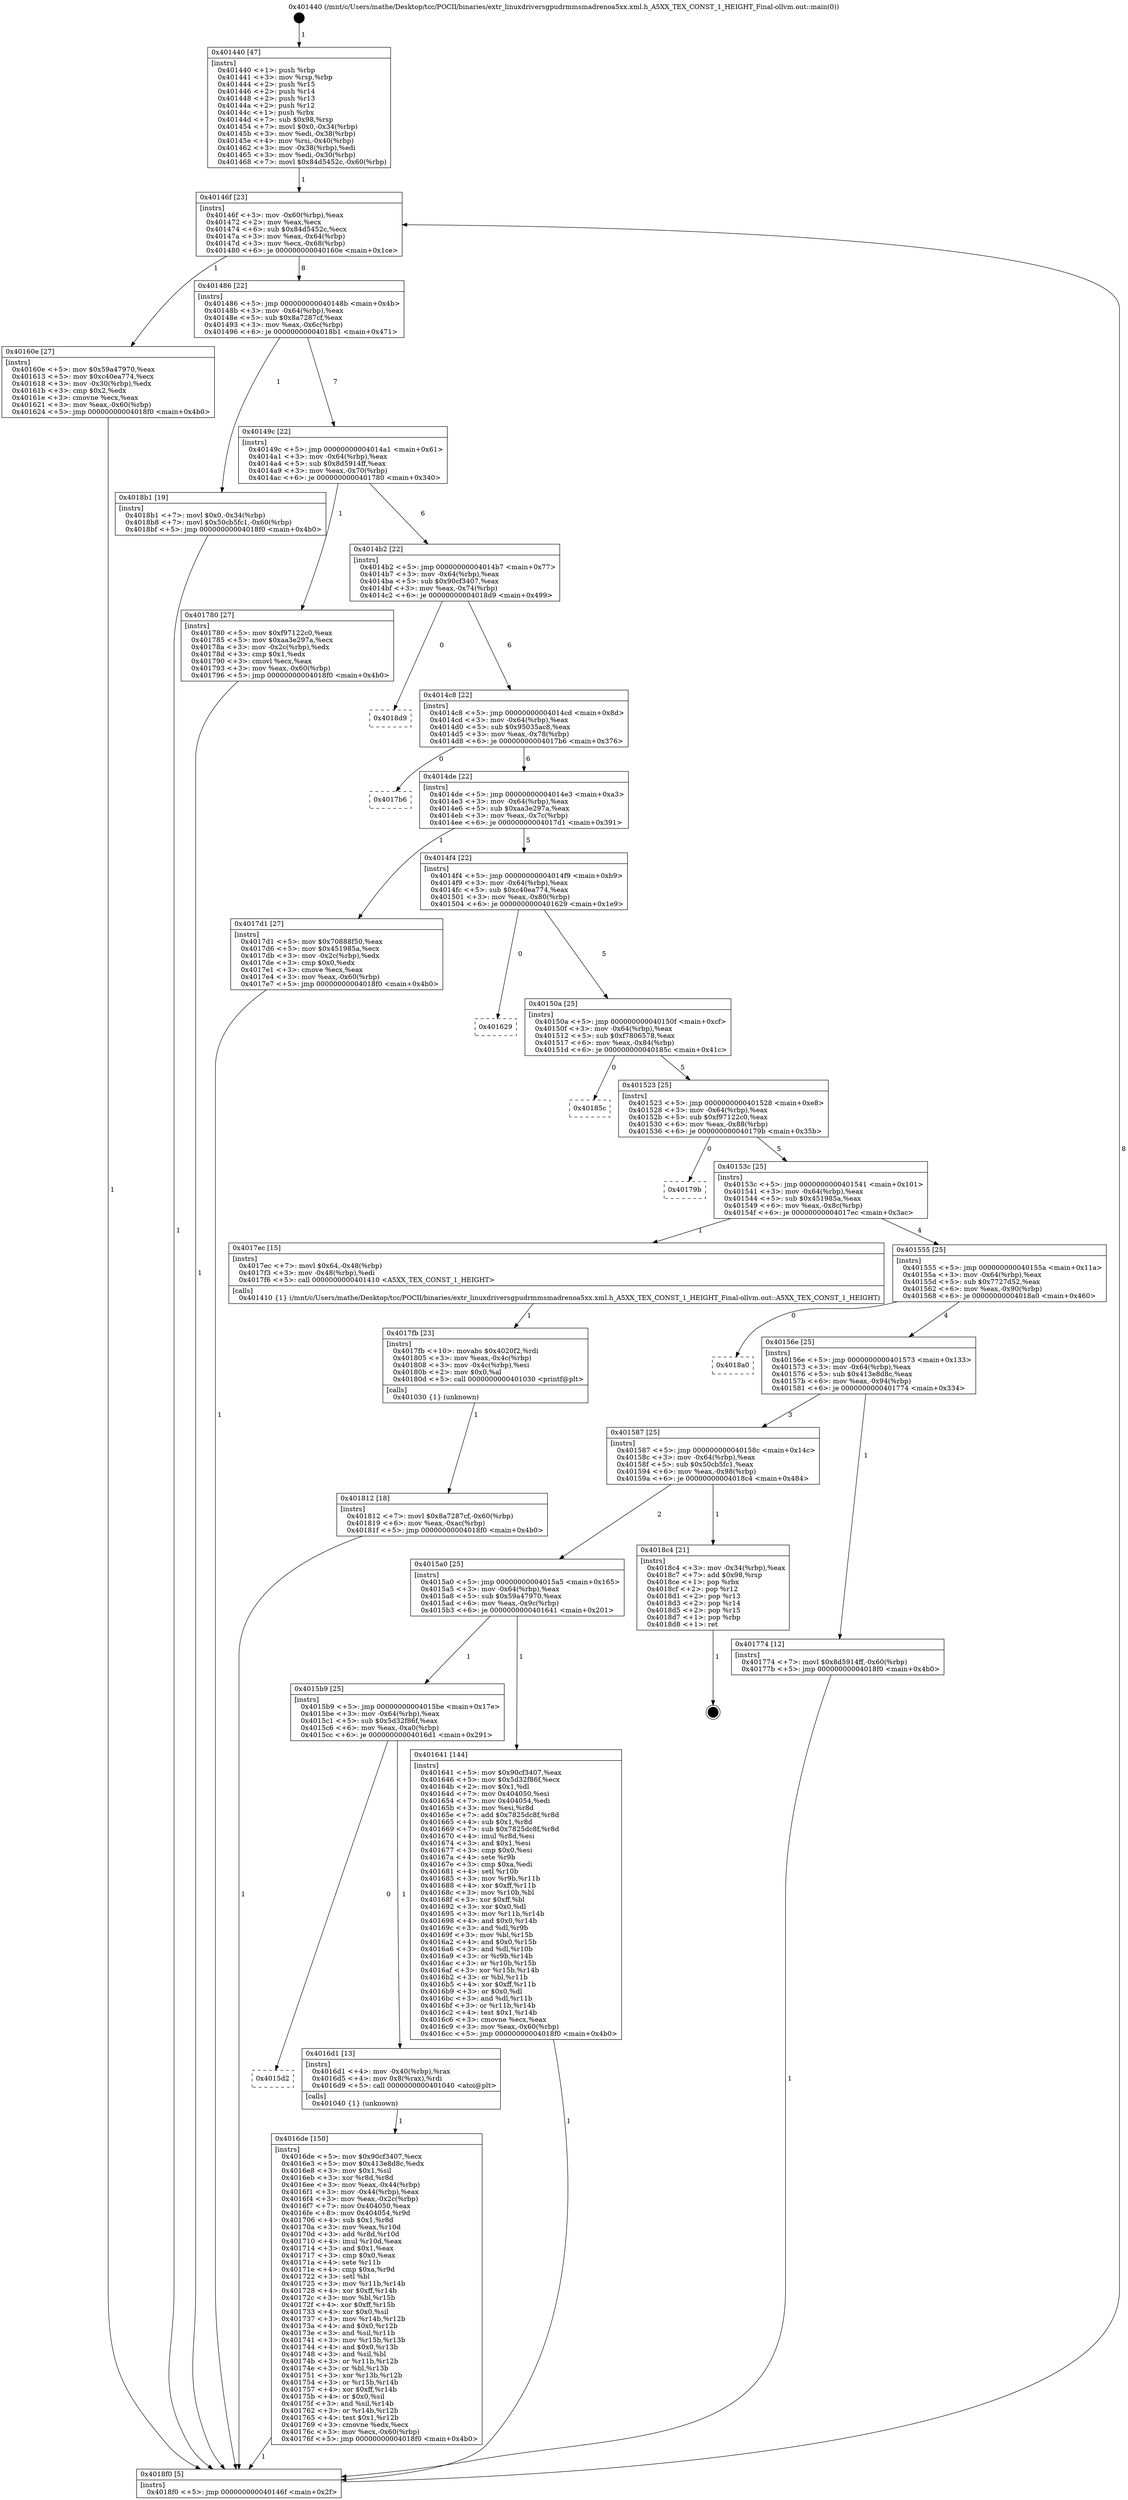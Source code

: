 digraph "0x401440" {
  label = "0x401440 (/mnt/c/Users/mathe/Desktop/tcc/POCII/binaries/extr_linuxdriversgpudrmmsmadrenoa5xx.xml.h_A5XX_TEX_CONST_1_HEIGHT_Final-ollvm.out::main(0))"
  labelloc = "t"
  node[shape=record]

  Entry [label="",width=0.3,height=0.3,shape=circle,fillcolor=black,style=filled]
  "0x40146f" [label="{
     0x40146f [23]\l
     | [instrs]\l
     &nbsp;&nbsp;0x40146f \<+3\>: mov -0x60(%rbp),%eax\l
     &nbsp;&nbsp;0x401472 \<+2\>: mov %eax,%ecx\l
     &nbsp;&nbsp;0x401474 \<+6\>: sub $0x84d5452c,%ecx\l
     &nbsp;&nbsp;0x40147a \<+3\>: mov %eax,-0x64(%rbp)\l
     &nbsp;&nbsp;0x40147d \<+3\>: mov %ecx,-0x68(%rbp)\l
     &nbsp;&nbsp;0x401480 \<+6\>: je 000000000040160e \<main+0x1ce\>\l
  }"]
  "0x40160e" [label="{
     0x40160e [27]\l
     | [instrs]\l
     &nbsp;&nbsp;0x40160e \<+5\>: mov $0x59a47970,%eax\l
     &nbsp;&nbsp;0x401613 \<+5\>: mov $0xc40ea774,%ecx\l
     &nbsp;&nbsp;0x401618 \<+3\>: mov -0x30(%rbp),%edx\l
     &nbsp;&nbsp;0x40161b \<+3\>: cmp $0x2,%edx\l
     &nbsp;&nbsp;0x40161e \<+3\>: cmovne %ecx,%eax\l
     &nbsp;&nbsp;0x401621 \<+3\>: mov %eax,-0x60(%rbp)\l
     &nbsp;&nbsp;0x401624 \<+5\>: jmp 00000000004018f0 \<main+0x4b0\>\l
  }"]
  "0x401486" [label="{
     0x401486 [22]\l
     | [instrs]\l
     &nbsp;&nbsp;0x401486 \<+5\>: jmp 000000000040148b \<main+0x4b\>\l
     &nbsp;&nbsp;0x40148b \<+3\>: mov -0x64(%rbp),%eax\l
     &nbsp;&nbsp;0x40148e \<+5\>: sub $0x8a7287cf,%eax\l
     &nbsp;&nbsp;0x401493 \<+3\>: mov %eax,-0x6c(%rbp)\l
     &nbsp;&nbsp;0x401496 \<+6\>: je 00000000004018b1 \<main+0x471\>\l
  }"]
  "0x4018f0" [label="{
     0x4018f0 [5]\l
     | [instrs]\l
     &nbsp;&nbsp;0x4018f0 \<+5\>: jmp 000000000040146f \<main+0x2f\>\l
  }"]
  "0x401440" [label="{
     0x401440 [47]\l
     | [instrs]\l
     &nbsp;&nbsp;0x401440 \<+1\>: push %rbp\l
     &nbsp;&nbsp;0x401441 \<+3\>: mov %rsp,%rbp\l
     &nbsp;&nbsp;0x401444 \<+2\>: push %r15\l
     &nbsp;&nbsp;0x401446 \<+2\>: push %r14\l
     &nbsp;&nbsp;0x401448 \<+2\>: push %r13\l
     &nbsp;&nbsp;0x40144a \<+2\>: push %r12\l
     &nbsp;&nbsp;0x40144c \<+1\>: push %rbx\l
     &nbsp;&nbsp;0x40144d \<+7\>: sub $0x98,%rsp\l
     &nbsp;&nbsp;0x401454 \<+7\>: movl $0x0,-0x34(%rbp)\l
     &nbsp;&nbsp;0x40145b \<+3\>: mov %edi,-0x38(%rbp)\l
     &nbsp;&nbsp;0x40145e \<+4\>: mov %rsi,-0x40(%rbp)\l
     &nbsp;&nbsp;0x401462 \<+3\>: mov -0x38(%rbp),%edi\l
     &nbsp;&nbsp;0x401465 \<+3\>: mov %edi,-0x30(%rbp)\l
     &nbsp;&nbsp;0x401468 \<+7\>: movl $0x84d5452c,-0x60(%rbp)\l
  }"]
  Exit [label="",width=0.3,height=0.3,shape=circle,fillcolor=black,style=filled,peripheries=2]
  "0x4018b1" [label="{
     0x4018b1 [19]\l
     | [instrs]\l
     &nbsp;&nbsp;0x4018b1 \<+7\>: movl $0x0,-0x34(%rbp)\l
     &nbsp;&nbsp;0x4018b8 \<+7\>: movl $0x50cb5fc1,-0x60(%rbp)\l
     &nbsp;&nbsp;0x4018bf \<+5\>: jmp 00000000004018f0 \<main+0x4b0\>\l
  }"]
  "0x40149c" [label="{
     0x40149c [22]\l
     | [instrs]\l
     &nbsp;&nbsp;0x40149c \<+5\>: jmp 00000000004014a1 \<main+0x61\>\l
     &nbsp;&nbsp;0x4014a1 \<+3\>: mov -0x64(%rbp),%eax\l
     &nbsp;&nbsp;0x4014a4 \<+5\>: sub $0x8d5914ff,%eax\l
     &nbsp;&nbsp;0x4014a9 \<+3\>: mov %eax,-0x70(%rbp)\l
     &nbsp;&nbsp;0x4014ac \<+6\>: je 0000000000401780 \<main+0x340\>\l
  }"]
  "0x401812" [label="{
     0x401812 [18]\l
     | [instrs]\l
     &nbsp;&nbsp;0x401812 \<+7\>: movl $0x8a7287cf,-0x60(%rbp)\l
     &nbsp;&nbsp;0x401819 \<+6\>: mov %eax,-0xac(%rbp)\l
     &nbsp;&nbsp;0x40181f \<+5\>: jmp 00000000004018f0 \<main+0x4b0\>\l
  }"]
  "0x401780" [label="{
     0x401780 [27]\l
     | [instrs]\l
     &nbsp;&nbsp;0x401780 \<+5\>: mov $0xf97122c0,%eax\l
     &nbsp;&nbsp;0x401785 \<+5\>: mov $0xaa3e297a,%ecx\l
     &nbsp;&nbsp;0x40178a \<+3\>: mov -0x2c(%rbp),%edx\l
     &nbsp;&nbsp;0x40178d \<+3\>: cmp $0x1,%edx\l
     &nbsp;&nbsp;0x401790 \<+3\>: cmovl %ecx,%eax\l
     &nbsp;&nbsp;0x401793 \<+3\>: mov %eax,-0x60(%rbp)\l
     &nbsp;&nbsp;0x401796 \<+5\>: jmp 00000000004018f0 \<main+0x4b0\>\l
  }"]
  "0x4014b2" [label="{
     0x4014b2 [22]\l
     | [instrs]\l
     &nbsp;&nbsp;0x4014b2 \<+5\>: jmp 00000000004014b7 \<main+0x77\>\l
     &nbsp;&nbsp;0x4014b7 \<+3\>: mov -0x64(%rbp),%eax\l
     &nbsp;&nbsp;0x4014ba \<+5\>: sub $0x90cf3407,%eax\l
     &nbsp;&nbsp;0x4014bf \<+3\>: mov %eax,-0x74(%rbp)\l
     &nbsp;&nbsp;0x4014c2 \<+6\>: je 00000000004018d9 \<main+0x499\>\l
  }"]
  "0x4017fb" [label="{
     0x4017fb [23]\l
     | [instrs]\l
     &nbsp;&nbsp;0x4017fb \<+10\>: movabs $0x4020f2,%rdi\l
     &nbsp;&nbsp;0x401805 \<+3\>: mov %eax,-0x4c(%rbp)\l
     &nbsp;&nbsp;0x401808 \<+3\>: mov -0x4c(%rbp),%esi\l
     &nbsp;&nbsp;0x40180b \<+2\>: mov $0x0,%al\l
     &nbsp;&nbsp;0x40180d \<+5\>: call 0000000000401030 \<printf@plt\>\l
     | [calls]\l
     &nbsp;&nbsp;0x401030 \{1\} (unknown)\l
  }"]
  "0x4018d9" [label="{
     0x4018d9\l
  }", style=dashed]
  "0x4014c8" [label="{
     0x4014c8 [22]\l
     | [instrs]\l
     &nbsp;&nbsp;0x4014c8 \<+5\>: jmp 00000000004014cd \<main+0x8d\>\l
     &nbsp;&nbsp;0x4014cd \<+3\>: mov -0x64(%rbp),%eax\l
     &nbsp;&nbsp;0x4014d0 \<+5\>: sub $0x95035ac8,%eax\l
     &nbsp;&nbsp;0x4014d5 \<+3\>: mov %eax,-0x78(%rbp)\l
     &nbsp;&nbsp;0x4014d8 \<+6\>: je 00000000004017b6 \<main+0x376\>\l
  }"]
  "0x4016de" [label="{
     0x4016de [150]\l
     | [instrs]\l
     &nbsp;&nbsp;0x4016de \<+5\>: mov $0x90cf3407,%ecx\l
     &nbsp;&nbsp;0x4016e3 \<+5\>: mov $0x413e8d8c,%edx\l
     &nbsp;&nbsp;0x4016e8 \<+3\>: mov $0x1,%sil\l
     &nbsp;&nbsp;0x4016eb \<+3\>: xor %r8d,%r8d\l
     &nbsp;&nbsp;0x4016ee \<+3\>: mov %eax,-0x44(%rbp)\l
     &nbsp;&nbsp;0x4016f1 \<+3\>: mov -0x44(%rbp),%eax\l
     &nbsp;&nbsp;0x4016f4 \<+3\>: mov %eax,-0x2c(%rbp)\l
     &nbsp;&nbsp;0x4016f7 \<+7\>: mov 0x404050,%eax\l
     &nbsp;&nbsp;0x4016fe \<+8\>: mov 0x404054,%r9d\l
     &nbsp;&nbsp;0x401706 \<+4\>: sub $0x1,%r8d\l
     &nbsp;&nbsp;0x40170a \<+3\>: mov %eax,%r10d\l
     &nbsp;&nbsp;0x40170d \<+3\>: add %r8d,%r10d\l
     &nbsp;&nbsp;0x401710 \<+4\>: imul %r10d,%eax\l
     &nbsp;&nbsp;0x401714 \<+3\>: and $0x1,%eax\l
     &nbsp;&nbsp;0x401717 \<+3\>: cmp $0x0,%eax\l
     &nbsp;&nbsp;0x40171a \<+4\>: sete %r11b\l
     &nbsp;&nbsp;0x40171e \<+4\>: cmp $0xa,%r9d\l
     &nbsp;&nbsp;0x401722 \<+3\>: setl %bl\l
     &nbsp;&nbsp;0x401725 \<+3\>: mov %r11b,%r14b\l
     &nbsp;&nbsp;0x401728 \<+4\>: xor $0xff,%r14b\l
     &nbsp;&nbsp;0x40172c \<+3\>: mov %bl,%r15b\l
     &nbsp;&nbsp;0x40172f \<+4\>: xor $0xff,%r15b\l
     &nbsp;&nbsp;0x401733 \<+4\>: xor $0x0,%sil\l
     &nbsp;&nbsp;0x401737 \<+3\>: mov %r14b,%r12b\l
     &nbsp;&nbsp;0x40173a \<+4\>: and $0x0,%r12b\l
     &nbsp;&nbsp;0x40173e \<+3\>: and %sil,%r11b\l
     &nbsp;&nbsp;0x401741 \<+3\>: mov %r15b,%r13b\l
     &nbsp;&nbsp;0x401744 \<+4\>: and $0x0,%r13b\l
     &nbsp;&nbsp;0x401748 \<+3\>: and %sil,%bl\l
     &nbsp;&nbsp;0x40174b \<+3\>: or %r11b,%r12b\l
     &nbsp;&nbsp;0x40174e \<+3\>: or %bl,%r13b\l
     &nbsp;&nbsp;0x401751 \<+3\>: xor %r13b,%r12b\l
     &nbsp;&nbsp;0x401754 \<+3\>: or %r15b,%r14b\l
     &nbsp;&nbsp;0x401757 \<+4\>: xor $0xff,%r14b\l
     &nbsp;&nbsp;0x40175b \<+4\>: or $0x0,%sil\l
     &nbsp;&nbsp;0x40175f \<+3\>: and %sil,%r14b\l
     &nbsp;&nbsp;0x401762 \<+3\>: or %r14b,%r12b\l
     &nbsp;&nbsp;0x401765 \<+4\>: test $0x1,%r12b\l
     &nbsp;&nbsp;0x401769 \<+3\>: cmovne %edx,%ecx\l
     &nbsp;&nbsp;0x40176c \<+3\>: mov %ecx,-0x60(%rbp)\l
     &nbsp;&nbsp;0x40176f \<+5\>: jmp 00000000004018f0 \<main+0x4b0\>\l
  }"]
  "0x4017b6" [label="{
     0x4017b6\l
  }", style=dashed]
  "0x4014de" [label="{
     0x4014de [22]\l
     | [instrs]\l
     &nbsp;&nbsp;0x4014de \<+5\>: jmp 00000000004014e3 \<main+0xa3\>\l
     &nbsp;&nbsp;0x4014e3 \<+3\>: mov -0x64(%rbp),%eax\l
     &nbsp;&nbsp;0x4014e6 \<+5\>: sub $0xaa3e297a,%eax\l
     &nbsp;&nbsp;0x4014eb \<+3\>: mov %eax,-0x7c(%rbp)\l
     &nbsp;&nbsp;0x4014ee \<+6\>: je 00000000004017d1 \<main+0x391\>\l
  }"]
  "0x4015d2" [label="{
     0x4015d2\l
  }", style=dashed]
  "0x4017d1" [label="{
     0x4017d1 [27]\l
     | [instrs]\l
     &nbsp;&nbsp;0x4017d1 \<+5\>: mov $0x70888f50,%eax\l
     &nbsp;&nbsp;0x4017d6 \<+5\>: mov $0x451985a,%ecx\l
     &nbsp;&nbsp;0x4017db \<+3\>: mov -0x2c(%rbp),%edx\l
     &nbsp;&nbsp;0x4017de \<+3\>: cmp $0x0,%edx\l
     &nbsp;&nbsp;0x4017e1 \<+3\>: cmove %ecx,%eax\l
     &nbsp;&nbsp;0x4017e4 \<+3\>: mov %eax,-0x60(%rbp)\l
     &nbsp;&nbsp;0x4017e7 \<+5\>: jmp 00000000004018f0 \<main+0x4b0\>\l
  }"]
  "0x4014f4" [label="{
     0x4014f4 [22]\l
     | [instrs]\l
     &nbsp;&nbsp;0x4014f4 \<+5\>: jmp 00000000004014f9 \<main+0xb9\>\l
     &nbsp;&nbsp;0x4014f9 \<+3\>: mov -0x64(%rbp),%eax\l
     &nbsp;&nbsp;0x4014fc \<+5\>: sub $0xc40ea774,%eax\l
     &nbsp;&nbsp;0x401501 \<+3\>: mov %eax,-0x80(%rbp)\l
     &nbsp;&nbsp;0x401504 \<+6\>: je 0000000000401629 \<main+0x1e9\>\l
  }"]
  "0x4016d1" [label="{
     0x4016d1 [13]\l
     | [instrs]\l
     &nbsp;&nbsp;0x4016d1 \<+4\>: mov -0x40(%rbp),%rax\l
     &nbsp;&nbsp;0x4016d5 \<+4\>: mov 0x8(%rax),%rdi\l
     &nbsp;&nbsp;0x4016d9 \<+5\>: call 0000000000401040 \<atoi@plt\>\l
     | [calls]\l
     &nbsp;&nbsp;0x401040 \{1\} (unknown)\l
  }"]
  "0x401629" [label="{
     0x401629\l
  }", style=dashed]
  "0x40150a" [label="{
     0x40150a [25]\l
     | [instrs]\l
     &nbsp;&nbsp;0x40150a \<+5\>: jmp 000000000040150f \<main+0xcf\>\l
     &nbsp;&nbsp;0x40150f \<+3\>: mov -0x64(%rbp),%eax\l
     &nbsp;&nbsp;0x401512 \<+5\>: sub $0xf7806578,%eax\l
     &nbsp;&nbsp;0x401517 \<+6\>: mov %eax,-0x84(%rbp)\l
     &nbsp;&nbsp;0x40151d \<+6\>: je 000000000040185c \<main+0x41c\>\l
  }"]
  "0x4015b9" [label="{
     0x4015b9 [25]\l
     | [instrs]\l
     &nbsp;&nbsp;0x4015b9 \<+5\>: jmp 00000000004015be \<main+0x17e\>\l
     &nbsp;&nbsp;0x4015be \<+3\>: mov -0x64(%rbp),%eax\l
     &nbsp;&nbsp;0x4015c1 \<+5\>: sub $0x5d32f86f,%eax\l
     &nbsp;&nbsp;0x4015c6 \<+6\>: mov %eax,-0xa0(%rbp)\l
     &nbsp;&nbsp;0x4015cc \<+6\>: je 00000000004016d1 \<main+0x291\>\l
  }"]
  "0x40185c" [label="{
     0x40185c\l
  }", style=dashed]
  "0x401523" [label="{
     0x401523 [25]\l
     | [instrs]\l
     &nbsp;&nbsp;0x401523 \<+5\>: jmp 0000000000401528 \<main+0xe8\>\l
     &nbsp;&nbsp;0x401528 \<+3\>: mov -0x64(%rbp),%eax\l
     &nbsp;&nbsp;0x40152b \<+5\>: sub $0xf97122c0,%eax\l
     &nbsp;&nbsp;0x401530 \<+6\>: mov %eax,-0x88(%rbp)\l
     &nbsp;&nbsp;0x401536 \<+6\>: je 000000000040179b \<main+0x35b\>\l
  }"]
  "0x401641" [label="{
     0x401641 [144]\l
     | [instrs]\l
     &nbsp;&nbsp;0x401641 \<+5\>: mov $0x90cf3407,%eax\l
     &nbsp;&nbsp;0x401646 \<+5\>: mov $0x5d32f86f,%ecx\l
     &nbsp;&nbsp;0x40164b \<+2\>: mov $0x1,%dl\l
     &nbsp;&nbsp;0x40164d \<+7\>: mov 0x404050,%esi\l
     &nbsp;&nbsp;0x401654 \<+7\>: mov 0x404054,%edi\l
     &nbsp;&nbsp;0x40165b \<+3\>: mov %esi,%r8d\l
     &nbsp;&nbsp;0x40165e \<+7\>: add $0x7825dc8f,%r8d\l
     &nbsp;&nbsp;0x401665 \<+4\>: sub $0x1,%r8d\l
     &nbsp;&nbsp;0x401669 \<+7\>: sub $0x7825dc8f,%r8d\l
     &nbsp;&nbsp;0x401670 \<+4\>: imul %r8d,%esi\l
     &nbsp;&nbsp;0x401674 \<+3\>: and $0x1,%esi\l
     &nbsp;&nbsp;0x401677 \<+3\>: cmp $0x0,%esi\l
     &nbsp;&nbsp;0x40167a \<+4\>: sete %r9b\l
     &nbsp;&nbsp;0x40167e \<+3\>: cmp $0xa,%edi\l
     &nbsp;&nbsp;0x401681 \<+4\>: setl %r10b\l
     &nbsp;&nbsp;0x401685 \<+3\>: mov %r9b,%r11b\l
     &nbsp;&nbsp;0x401688 \<+4\>: xor $0xff,%r11b\l
     &nbsp;&nbsp;0x40168c \<+3\>: mov %r10b,%bl\l
     &nbsp;&nbsp;0x40168f \<+3\>: xor $0xff,%bl\l
     &nbsp;&nbsp;0x401692 \<+3\>: xor $0x0,%dl\l
     &nbsp;&nbsp;0x401695 \<+3\>: mov %r11b,%r14b\l
     &nbsp;&nbsp;0x401698 \<+4\>: and $0x0,%r14b\l
     &nbsp;&nbsp;0x40169c \<+3\>: and %dl,%r9b\l
     &nbsp;&nbsp;0x40169f \<+3\>: mov %bl,%r15b\l
     &nbsp;&nbsp;0x4016a2 \<+4\>: and $0x0,%r15b\l
     &nbsp;&nbsp;0x4016a6 \<+3\>: and %dl,%r10b\l
     &nbsp;&nbsp;0x4016a9 \<+3\>: or %r9b,%r14b\l
     &nbsp;&nbsp;0x4016ac \<+3\>: or %r10b,%r15b\l
     &nbsp;&nbsp;0x4016af \<+3\>: xor %r15b,%r14b\l
     &nbsp;&nbsp;0x4016b2 \<+3\>: or %bl,%r11b\l
     &nbsp;&nbsp;0x4016b5 \<+4\>: xor $0xff,%r11b\l
     &nbsp;&nbsp;0x4016b9 \<+3\>: or $0x0,%dl\l
     &nbsp;&nbsp;0x4016bc \<+3\>: and %dl,%r11b\l
     &nbsp;&nbsp;0x4016bf \<+3\>: or %r11b,%r14b\l
     &nbsp;&nbsp;0x4016c2 \<+4\>: test $0x1,%r14b\l
     &nbsp;&nbsp;0x4016c6 \<+3\>: cmovne %ecx,%eax\l
     &nbsp;&nbsp;0x4016c9 \<+3\>: mov %eax,-0x60(%rbp)\l
     &nbsp;&nbsp;0x4016cc \<+5\>: jmp 00000000004018f0 \<main+0x4b0\>\l
  }"]
  "0x40179b" [label="{
     0x40179b\l
  }", style=dashed]
  "0x40153c" [label="{
     0x40153c [25]\l
     | [instrs]\l
     &nbsp;&nbsp;0x40153c \<+5\>: jmp 0000000000401541 \<main+0x101\>\l
     &nbsp;&nbsp;0x401541 \<+3\>: mov -0x64(%rbp),%eax\l
     &nbsp;&nbsp;0x401544 \<+5\>: sub $0x451985a,%eax\l
     &nbsp;&nbsp;0x401549 \<+6\>: mov %eax,-0x8c(%rbp)\l
     &nbsp;&nbsp;0x40154f \<+6\>: je 00000000004017ec \<main+0x3ac\>\l
  }"]
  "0x4015a0" [label="{
     0x4015a0 [25]\l
     | [instrs]\l
     &nbsp;&nbsp;0x4015a0 \<+5\>: jmp 00000000004015a5 \<main+0x165\>\l
     &nbsp;&nbsp;0x4015a5 \<+3\>: mov -0x64(%rbp),%eax\l
     &nbsp;&nbsp;0x4015a8 \<+5\>: sub $0x59a47970,%eax\l
     &nbsp;&nbsp;0x4015ad \<+6\>: mov %eax,-0x9c(%rbp)\l
     &nbsp;&nbsp;0x4015b3 \<+6\>: je 0000000000401641 \<main+0x201\>\l
  }"]
  "0x4017ec" [label="{
     0x4017ec [15]\l
     | [instrs]\l
     &nbsp;&nbsp;0x4017ec \<+7\>: movl $0x64,-0x48(%rbp)\l
     &nbsp;&nbsp;0x4017f3 \<+3\>: mov -0x48(%rbp),%edi\l
     &nbsp;&nbsp;0x4017f6 \<+5\>: call 0000000000401410 \<A5XX_TEX_CONST_1_HEIGHT\>\l
     | [calls]\l
     &nbsp;&nbsp;0x401410 \{1\} (/mnt/c/Users/mathe/Desktop/tcc/POCII/binaries/extr_linuxdriversgpudrmmsmadrenoa5xx.xml.h_A5XX_TEX_CONST_1_HEIGHT_Final-ollvm.out::A5XX_TEX_CONST_1_HEIGHT)\l
  }"]
  "0x401555" [label="{
     0x401555 [25]\l
     | [instrs]\l
     &nbsp;&nbsp;0x401555 \<+5\>: jmp 000000000040155a \<main+0x11a\>\l
     &nbsp;&nbsp;0x40155a \<+3\>: mov -0x64(%rbp),%eax\l
     &nbsp;&nbsp;0x40155d \<+5\>: sub $0x7727d52,%eax\l
     &nbsp;&nbsp;0x401562 \<+6\>: mov %eax,-0x90(%rbp)\l
     &nbsp;&nbsp;0x401568 \<+6\>: je 00000000004018a0 \<main+0x460\>\l
  }"]
  "0x4018c4" [label="{
     0x4018c4 [21]\l
     | [instrs]\l
     &nbsp;&nbsp;0x4018c4 \<+3\>: mov -0x34(%rbp),%eax\l
     &nbsp;&nbsp;0x4018c7 \<+7\>: add $0x98,%rsp\l
     &nbsp;&nbsp;0x4018ce \<+1\>: pop %rbx\l
     &nbsp;&nbsp;0x4018cf \<+2\>: pop %r12\l
     &nbsp;&nbsp;0x4018d1 \<+2\>: pop %r13\l
     &nbsp;&nbsp;0x4018d3 \<+2\>: pop %r14\l
     &nbsp;&nbsp;0x4018d5 \<+2\>: pop %r15\l
     &nbsp;&nbsp;0x4018d7 \<+1\>: pop %rbp\l
     &nbsp;&nbsp;0x4018d8 \<+1\>: ret\l
  }"]
  "0x4018a0" [label="{
     0x4018a0\l
  }", style=dashed]
  "0x40156e" [label="{
     0x40156e [25]\l
     | [instrs]\l
     &nbsp;&nbsp;0x40156e \<+5\>: jmp 0000000000401573 \<main+0x133\>\l
     &nbsp;&nbsp;0x401573 \<+3\>: mov -0x64(%rbp),%eax\l
     &nbsp;&nbsp;0x401576 \<+5\>: sub $0x413e8d8c,%eax\l
     &nbsp;&nbsp;0x40157b \<+6\>: mov %eax,-0x94(%rbp)\l
     &nbsp;&nbsp;0x401581 \<+6\>: je 0000000000401774 \<main+0x334\>\l
  }"]
  "0x401587" [label="{
     0x401587 [25]\l
     | [instrs]\l
     &nbsp;&nbsp;0x401587 \<+5\>: jmp 000000000040158c \<main+0x14c\>\l
     &nbsp;&nbsp;0x40158c \<+3\>: mov -0x64(%rbp),%eax\l
     &nbsp;&nbsp;0x40158f \<+5\>: sub $0x50cb5fc1,%eax\l
     &nbsp;&nbsp;0x401594 \<+6\>: mov %eax,-0x98(%rbp)\l
     &nbsp;&nbsp;0x40159a \<+6\>: je 00000000004018c4 \<main+0x484\>\l
  }"]
  "0x401774" [label="{
     0x401774 [12]\l
     | [instrs]\l
     &nbsp;&nbsp;0x401774 \<+7\>: movl $0x8d5914ff,-0x60(%rbp)\l
     &nbsp;&nbsp;0x40177b \<+5\>: jmp 00000000004018f0 \<main+0x4b0\>\l
  }"]
  Entry -> "0x401440" [label=" 1"]
  "0x40146f" -> "0x40160e" [label=" 1"]
  "0x40146f" -> "0x401486" [label=" 8"]
  "0x40160e" -> "0x4018f0" [label=" 1"]
  "0x401440" -> "0x40146f" [label=" 1"]
  "0x4018f0" -> "0x40146f" [label=" 8"]
  "0x4018c4" -> Exit [label=" 1"]
  "0x401486" -> "0x4018b1" [label=" 1"]
  "0x401486" -> "0x40149c" [label=" 7"]
  "0x4018b1" -> "0x4018f0" [label=" 1"]
  "0x40149c" -> "0x401780" [label=" 1"]
  "0x40149c" -> "0x4014b2" [label=" 6"]
  "0x401812" -> "0x4018f0" [label=" 1"]
  "0x4014b2" -> "0x4018d9" [label=" 0"]
  "0x4014b2" -> "0x4014c8" [label=" 6"]
  "0x4017fb" -> "0x401812" [label=" 1"]
  "0x4014c8" -> "0x4017b6" [label=" 0"]
  "0x4014c8" -> "0x4014de" [label=" 6"]
  "0x4017ec" -> "0x4017fb" [label=" 1"]
  "0x4014de" -> "0x4017d1" [label=" 1"]
  "0x4014de" -> "0x4014f4" [label=" 5"]
  "0x4017d1" -> "0x4018f0" [label=" 1"]
  "0x4014f4" -> "0x401629" [label=" 0"]
  "0x4014f4" -> "0x40150a" [label=" 5"]
  "0x401780" -> "0x4018f0" [label=" 1"]
  "0x40150a" -> "0x40185c" [label=" 0"]
  "0x40150a" -> "0x401523" [label=" 5"]
  "0x4016de" -> "0x4018f0" [label=" 1"]
  "0x401523" -> "0x40179b" [label=" 0"]
  "0x401523" -> "0x40153c" [label=" 5"]
  "0x4016d1" -> "0x4016de" [label=" 1"]
  "0x40153c" -> "0x4017ec" [label=" 1"]
  "0x40153c" -> "0x401555" [label=" 4"]
  "0x4015b9" -> "0x4016d1" [label=" 1"]
  "0x401555" -> "0x4018a0" [label=" 0"]
  "0x401555" -> "0x40156e" [label=" 4"]
  "0x401774" -> "0x4018f0" [label=" 1"]
  "0x40156e" -> "0x401774" [label=" 1"]
  "0x40156e" -> "0x401587" [label=" 3"]
  "0x401641" -> "0x4018f0" [label=" 1"]
  "0x401587" -> "0x4018c4" [label=" 1"]
  "0x401587" -> "0x4015a0" [label=" 2"]
  "0x4015b9" -> "0x4015d2" [label=" 0"]
  "0x4015a0" -> "0x401641" [label=" 1"]
  "0x4015a0" -> "0x4015b9" [label=" 1"]
}
